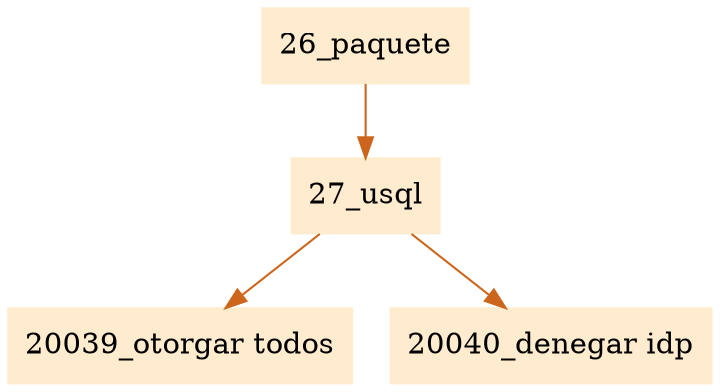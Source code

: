 digraph G {node[shape=box, style=filled, color=blanchedalmond]; edge[color=chocolate3];rankdir=UD 

"26_paquete"->"27_usql""27_usql"->"20039_otorgar todos""27_usql"->"20040_denegar idp"

}

